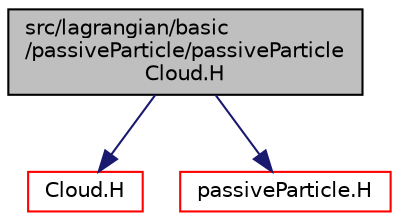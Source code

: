 digraph "src/lagrangian/basic/passiveParticle/passiveParticleCloud.H"
{
  bgcolor="transparent";
  edge [fontname="Helvetica",fontsize="10",labelfontname="Helvetica",labelfontsize="10"];
  node [fontname="Helvetica",fontsize="10",shape=record];
  Node1 [label="src/lagrangian/basic\l/passiveParticle/passiveParticle\lCloud.H",height=0.2,width=0.4,color="black", fillcolor="grey75", style="filled", fontcolor="black"];
  Node1 -> Node2 [color="midnightblue",fontsize="10",style="solid",fontname="Helvetica"];
  Node2 [label="Cloud.H",height=0.2,width=0.4,color="red",URL="$a06517.html"];
  Node1 -> Node3 [color="midnightblue",fontsize="10",style="solid",fontname="Helvetica"];
  Node3 [label="passiveParticle.H",height=0.2,width=0.4,color="red",URL="$a06536.html"];
}
